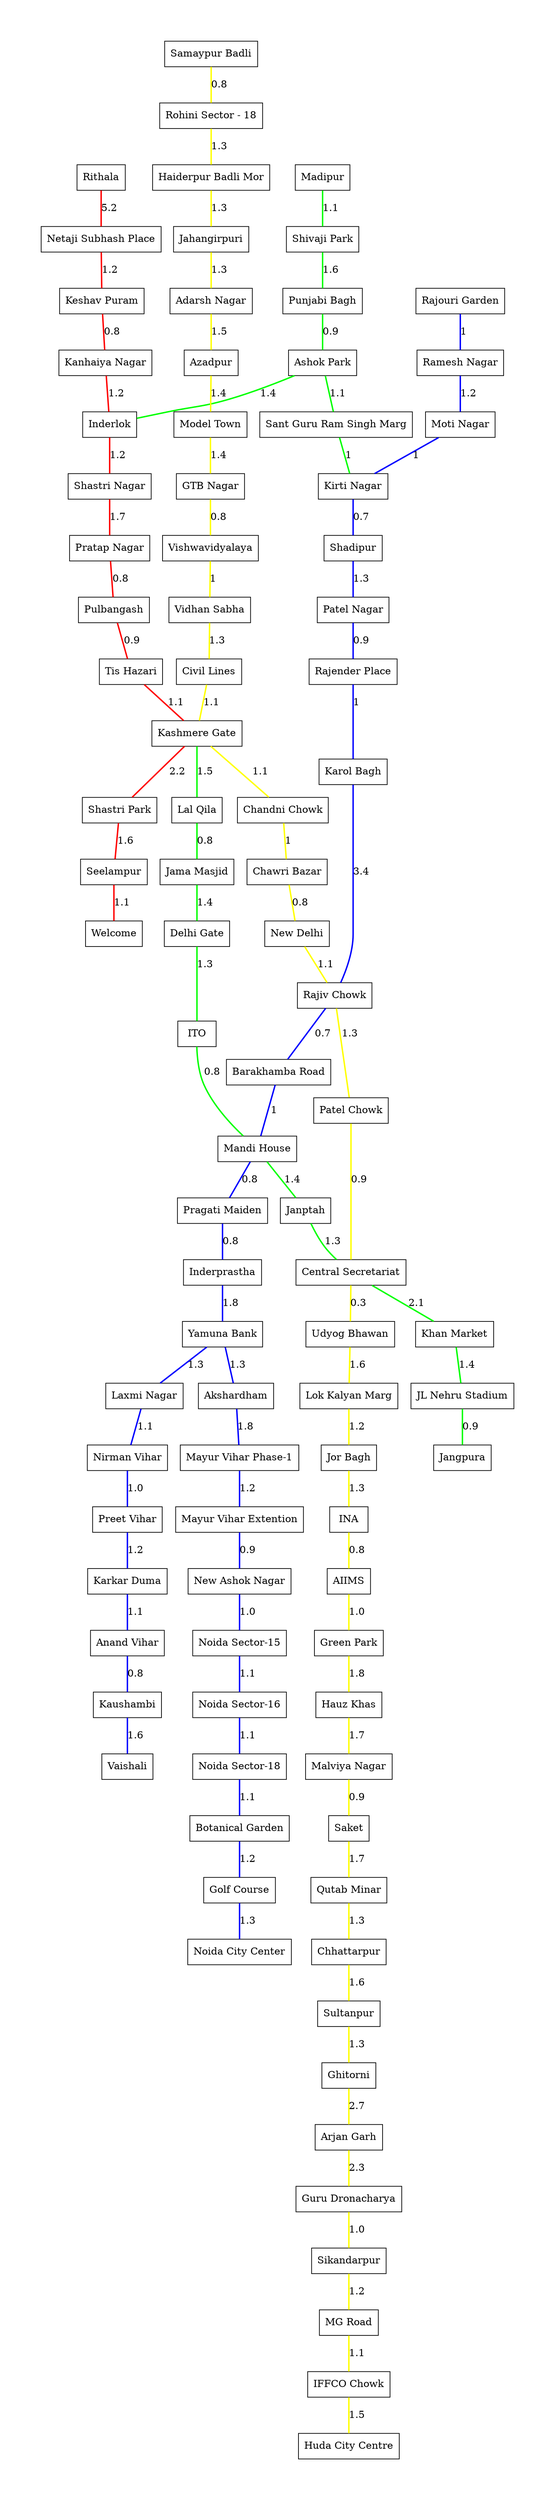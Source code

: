 graph G {
node [shape=rect, dpi=600]
margin=0.75

//red
"Rithala" -- "Netaji Subhash Place" [label="5.2",color=red ,penwidth="2"];
"Netaji Subhash Place" -- "Keshav Puram" [label="1.2",color=red ,penwidth="2"];
"Keshav Puram" -- "Kanhaiya Nagar" [label="0.8",color=red ,penwidth="2"];
"Kanhaiya Nagar" -- "Inderlok" [label="1.2",color=red ,penwidth="2"];
"Inderlok" -- "Shastri Nagar" [label="1.2",color=red ,penwidth="2"];
"Shastri Nagar" -- "Pratap Nagar" [label="1.7",color=red ,penwidth="2"];
"Pratap Nagar" -- "Pulbangash" [label="0.8",color=red ,penwidth="2"];
"Pulbangash" -- "Tis Hazari" [label="0.9",color=red ,penwidth="2"];
"Tis Hazari" -- "Kashmere Gate" [label="1.1",color=red ,penwidth="2"];
"Kashmere Gate" -- "Shastri Park" [label="2.2",color=red ,penwidth="2"];
"Shastri Park" -- "Seelampur" [label="1.6",color=red ,penwidth="2"];
"Seelampur" -- "Welcome" [label="1.1",color=red ,penwidth="2"];

//blue
"Rajouri Garden" -- "Ramesh Nagar" [label="1",color=blue ,penwidth="2"];
"Ramesh Nagar" -- "Moti Nagar" [label="1.2",color=blue ,penwidth="2"];
"Moti Nagar" -- "Kirti Nagar" [label="1",color=blue ,penwidth="2"];
"Kirti Nagar" -- "Shadipur" [label="0.7",color=blue ,penwidth="2"];
"Shadipur" -- "Patel Nagar" [label="1.3",color=blue ,penwidth="2"];
"Patel Nagar" -- "Rajender Place" [label="0.9",color=blue ,penwidth="2"];
"Rajender Place" -- "Karol Bagh" [label="1",color=blue ,penwidth="2"];
"Karol Bagh" -- "Rajiv Chowk" [label="3.4",color=blue ,penwidth="2"];
"Rajiv Chowk" -- "Barakhamba Road" [label="0.7",color=blue ,penwidth="2"];
"Barakhamba Road" -- "Mandi House" [label="1",color=blue ,penwidth="2"];
"Mandi House" -- "Pragati Maiden" [label="0.8",color=blue ,penwidth="2"];
"Pragati Maiden" -- "Inderprastha" [label="0.8",color=blue ,penwidth="2"];
"Inderprastha" -- "Yamuna Bank" [label="1.8",color=blue ,penwidth="2"];
"Yamuna Bank" -- "Laxmi Nagar" [label="1.3", color=blue, penwidth=2];
"Laxmi Nagar" -- "Nirman Vihar" [label="1.1", color=blue, penwidth=2];
"Nirman Vihar" -- "Preet Vihar" [label="1.0", color=blue, penwidth=2];
"Preet Vihar" -- "Karkar Duma" [label="1.2", color=blue, penwidth=2];
"Karkar Duma" -- "Anand Vihar" [label="1.1", color=blue, penwidth=2];
"Anand Vihar" -- "Kaushambi" [label="0.8", color=blue, penwidth=2];
"Kaushambi" -- "Vaishali" [label="1.6", color=blue, penwidth=2];
"Yamuna Bank" -- "Akshardham" [label="1.3", color=blue, penwidth=2];
"Akshardham" -- "Mayur Vihar Phase-1" [label="1.8", color=blue, penwidth=2];
"Mayur Vihar Phase-1" -- "Mayur Vihar Extention" [label="1.2", color=blue, penwidth=2];
"Mayur Vihar Extention" -- "New Ashok Nagar" [label="0.9", color=blue, penwidth=2];
"New Ashok Nagar" -- "Noida Sector-15" [label="1.0", color=blue, penwidth=2];
"Noida Sector-15" -- "Noida Sector-16" [label="1.1", color=blue, penwidth=2];
"Noida Sector-16" -- "Noida Sector-18" [label="1.1", color=blue, penwidth=2];
"Noida Sector-18" -- "Botanical Garden" [label="1.1", color=blue, penwidth=2];
"Botanical Garden" -- "Golf Course" [label="1.2", color=blue, penwidth=2];
"Golf Course" -- "Noida City Center" [label="1.3", color=blue, penwidth=2];


//green
"Madipur" -- "Shivaji Park" [label="1.1",color=green ,penwidth="2"];
"Shivaji Park" -- "Punjabi Bagh" [label="1.6",color=green ,penwidth="2"];
"Punjabi Bagh" -- "Ashok Park" [label="0.9",color=green ,penwidth="2"];
"Ashok Park" -- "Inderlok" [label="1.4",color=green ,penwidth="2"];
"Ashok Park" -- "Sant Guru Ram Singh Marg" [label="1.1",color=green ,penwidth="2"];
"Sant Guru Ram Singh Marg" -- "Kirti Nagar" [label="1",color=green ,penwidth="2"];
"Kashmere Gate" -- "Lal Qila" [label="1.5",color=green ,penwidth="2"];
"Lal Qila" -- "Jama Masjid" [label="0.8",color=green ,penwidth="2"];
"Jama Masjid" -- "Delhi Gate" [label="1.4",color=green ,penwidth="2"];
"Delhi Gate" -- "ITO" [label="1.3",color=green ,penwidth="2"];
"ITO" -- "Mandi House" [label="0.8",color=green ,penwidth="2"];
"Mandi House" -- "Janptah" [label="1.4",color=green ,penwidth="2"];
"Janptah" -- "Central Secretariat" [label="1.3",color=green ,penwidth="2"];
"Central Secretariat" -- "Khan Market" [label="2.1",color=green ,penwidth="2"];
"Khan Market" -- "JL Nehru Stadium" [label="1.4",color=green ,penwidth="2"];
"JL Nehru Stadium" -- "Jangpura" [label="0.9",color=green ,penwidth="2"];

//yellow
"Vishwavidyalaya" -- "Vidhan Sabha" [label="1",color=yellow ,penwidth="2"];
"Vidhan Sabha" -- "Civil Lines" [label="1.3",color=yellow ,penwidth="2"];
"Civil Lines" -- "Kashmere Gate" [label="1.1",color=yellow ,penwidth="2"];
"Kashmere Gate" -- "Chandni Chowk" [label="1.1",color=yellow ,penwidth="2"];
"Chandni Chowk" -- "Chawri Bazar" [label="1",color=yellow ,penwidth="2"];
"Chawri Bazar" -- "New Delhi" [label="0.8",color=yellow ,penwidth="2"];
"New Delhi" -- "Rajiv Chowk" [label="1.1",color=yellow ,penwidth="2"];
"Rajiv Chowk" -- "Patel Chowk" [label="1.3",color=yellow ,penwidth="2"];
"Patel Chowk" -- "Central Secretariat" [label="0.9",color=yellow ,penwidth="2"];
"Central Secretariat" -- "Udyog Bhawan" [label="0.3",color=yellow ,penwidth="2"];
"Udyog Bhawan" -- "Lok Kalyan Marg" [label="1.6",color=yellow ,penwidth="2"];
"Lok Kalyan Marg" -- "Jor Bagh" [label="1.2",color=yellow ,penwidth="2"];


"Samaypur Badli" -- "Rohini Sector - 18" [label="0.8", color=yellow, penwidth=2];
"Rohini Sector - 18" -- "Haiderpur Badli Mor" [label="1.3", color=yellow, penwidth=2];
"Haiderpur Badli Mor" -- "Jahangirpuri" [label="1.3", color=yellow, penwidth=2];
"Jahangirpuri" -- "Adarsh Nagar" [label="1.3", color=yellow, penwidth=2];
"Adarsh Nagar" -- "Azadpur" [label="1.5", color=yellow, penwidth=2];
"Azadpur" -- "Model Town" [label="1.4", color=yellow, penwidth=2];
"Model Town" -- "GTB Nagar" [label="1.4", color=yellow, penwidth=2];
"GTB Nagar" -- "Vishwavidyalaya" [label="0.8", color=yellow, penwidth=2];
"Jor Bagh" -- "INA" [label="1.3", color=yellow, penwidth=2];
"INA" -- "AIIMS" [label="0.8", color=yellow, penwidth=2];
"AIIMS" -- "Green Park" [label="1.0", color=yellow, penwidth=2];
"Green Park" -- "Hauz Khas" [label="1.8", color=yellow, penwidth=2];
"Hauz Khas" -- "Malviya Nagar" [label="1.7", color=yellow, penwidth=2];
"Malviya Nagar" -- "Saket" [label="0.9", color=yellow, penwidth=2];
"Saket" -- "Qutab Minar" [label="1.7", color=yellow, penwidth=2];
"Qutab Minar" -- "Chhattarpur" [label="1.3", color=yellow, penwidth=2];
"Chhattarpur" -- "Sultanpur" [label="1.6", color=yellow, penwidth=2];
"Sultanpur" -- "Ghitorni" [label="1.3", color=yellow, penwidth=2];
"Ghitorni" -- "Arjan Garh" [label="2.7", color=yellow, penwidth=2];
"Arjan Garh" -- "Guru Dronacharya" [label="2.3", color=yellow, penwidth=2];
"Guru Dronacharya" -- "Sikandarpur" [label="1.0", color=yellow, penwidth=2];
"Sikandarpur" -- "MG Road" [label="1.2", color=yellow, penwidth=2];
"MG Road" -- "IFFCO Chowk" [label="1.1", color=yellow, penwidth=2];
"IFFCO Chowk" -- "Huda City Centre" [label="1.5", color=yellow, penwidth=2];
}